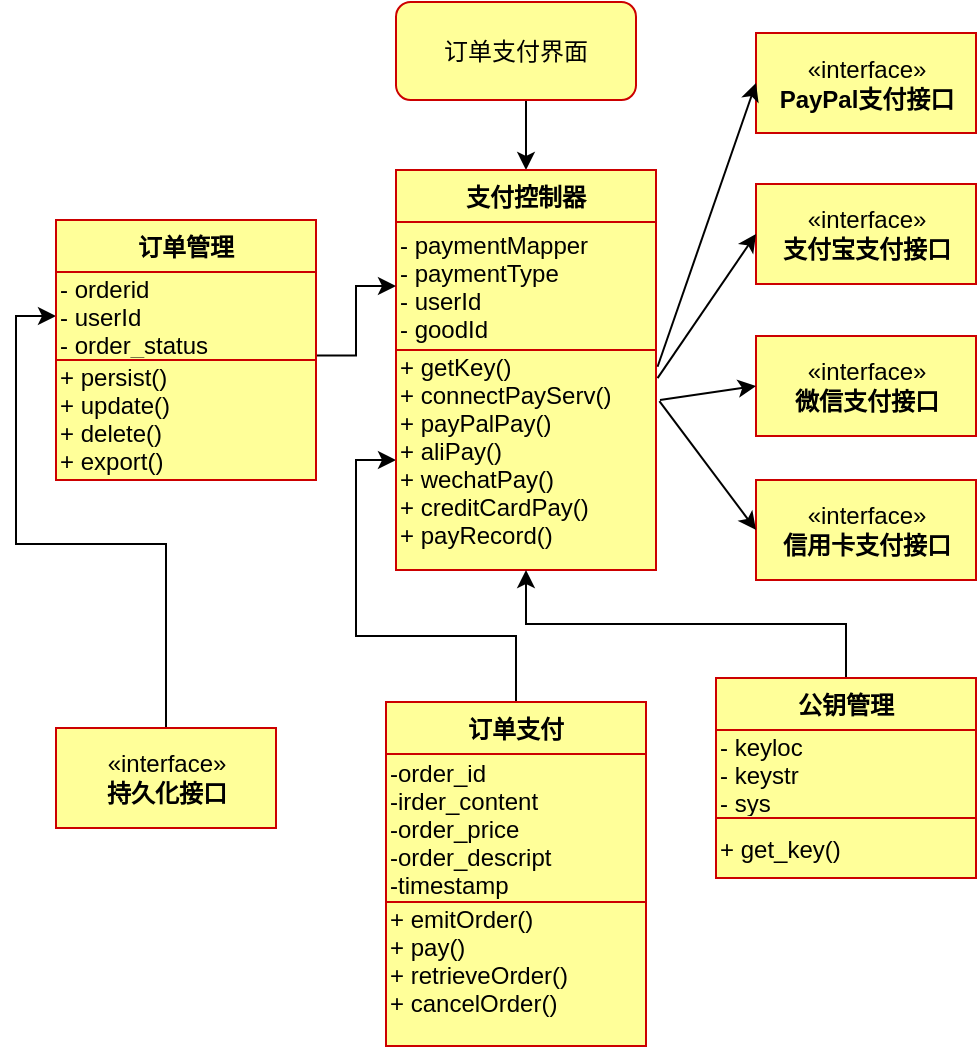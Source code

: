 <mxfile version="11.0.5" type="github"><diagram name="Page-1" id="c4acf3e9-155e-7222-9cf6-157b1a14988f"><mxGraphModel dx="1663" dy="1537" grid="1" gridSize="10" guides="1" tooltips="1" connect="1" arrows="1" fold="1" page="1" pageScale="1" pageWidth="850" pageHeight="1100" background="#ffffff" math="0" shadow="0"><root><mxCell id="0"/><mxCell id="1" parent="0"/><mxCell id="I-PTcZEypuZ6dtIS7MOa-42" style="edgeStyle=orthogonalEdgeStyle;rounded=0;orthogonalLoop=1;jettySize=auto;html=1;exitX=0.5;exitY=1;exitDx=0;exitDy=0;entryX=0.5;entryY=0;entryDx=0;entryDy=0;" edge="1" parent="1" source="fhbrjt48nrRsmiYLzGj1-1" target="I-PTcZEypuZ6dtIS7MOa-10"><mxGeometry relative="1" as="geometry"/></mxCell><mxCell id="fhbrjt48nrRsmiYLzGj1-1" value="订单支付界面" style="rounded=1;whiteSpace=wrap;html=1;fillColor=#FFFF99;strokeColor=#CC0000;strokeWidth=1;" parent="1" vertex="1"><mxGeometry x="50" y="-40" width="120" height="49" as="geometry"/></mxCell><mxCell id="I-PTcZEypuZ6dtIS7MOa-36" value="" style="edgeStyle=orthogonalEdgeStyle;rounded=0;orthogonalLoop=1;jettySize=auto;html=1;" edge="1" parent="1" source="I-PTcZEypuZ6dtIS7MOa-1" target="I-PTcZEypuZ6dtIS7MOa-13"><mxGeometry relative="1" as="geometry"/></mxCell><mxCell id="I-PTcZEypuZ6dtIS7MOa-1" value="订单支付" style="swimlane;fontStyle=1;align=center;verticalAlign=top;childLayout=stackLayout;horizontal=1;startSize=26;horizontalStack=0;resizeParent=1;resizeParentMax=0;resizeLast=0;collapsible=1;marginBottom=0;strokeColor=#CC0000;strokeWidth=1;fillColor=#FFFF99;" vertex="1" parent="1"><mxGeometry x="45" y="310" width="130" height="172" as="geometry"/></mxCell><mxCell id="I-PTcZEypuZ6dtIS7MOa-2" value="-order_id&#10;-irder_content&#10;-order_price&#10;-order_descript&#10;-timestamp" style="text;strokeColor=#CC0000;fillColor=#FFFF99;align=left;verticalAlign=middle;overflow=hidden;rotatable=0;points=[[0,0.5],[1,0.5]];portConstraint=eastwest;strokeWidth=1;" vertex="1" parent="I-PTcZEypuZ6dtIS7MOa-1"><mxGeometry y="26" width="130" height="74" as="geometry"/></mxCell><mxCell id="I-PTcZEypuZ6dtIS7MOa-3" value="" style="line;strokeWidth=1;fillColor=none;align=left;verticalAlign=middle;spacingTop=-1;spacingLeft=3;spacingRight=3;rotatable=0;labelPosition=right;points=[];portConstraint=eastwest;" vertex="1" parent="I-PTcZEypuZ6dtIS7MOa-1"><mxGeometry y="100" width="130" as="geometry"/></mxCell><mxCell id="I-PTcZEypuZ6dtIS7MOa-4" value="+ emitOrder()&#10;+ pay()&#10;+ retrieveOrder()&#10;+ cancelOrder()&#10;&#10;" style="text;strokeColor=#CC0000;fillColor=#FFFF99;align=left;verticalAlign=middle;overflow=hidden;rotatable=0;points=[[0,0.5],[1,0.5]];portConstraint=eastwest;strokeWidth=1;" vertex="1" parent="I-PTcZEypuZ6dtIS7MOa-1"><mxGeometry y="100" width="130" height="72" as="geometry"/></mxCell><mxCell id="I-PTcZEypuZ6dtIS7MOa-5" value="«interface»&lt;br&gt;&lt;b&gt;支付宝支付接口&lt;/b&gt;" style="html=1;strokeColor=#CC0000;strokeWidth=1;fillColor=#FFFF99;" vertex="1" parent="1"><mxGeometry x="230" y="51" width="110" height="50" as="geometry"/></mxCell><mxCell id="I-PTcZEypuZ6dtIS7MOa-10" value="支付控制器" style="swimlane;fontStyle=1;align=center;verticalAlign=top;childLayout=stackLayout;horizontal=1;startSize=26;horizontalStack=0;resizeParent=1;resizeParentMax=0;resizeLast=0;collapsible=1;marginBottom=0;strokeColor=#CC0000;strokeWidth=1;fillColor=#FFFF99;" vertex="1" parent="1"><mxGeometry x="50" y="44" width="130" height="200" as="geometry"/></mxCell><mxCell id="I-PTcZEypuZ6dtIS7MOa-11" value="- paymentMapper&#10;- paymentType&#10;- userId&#10;- goodId" style="text;strokeColor=#CC0000;fillColor=#FFFF99;align=left;verticalAlign=middle;overflow=hidden;rotatable=0;points=[[0,0.5],[1,0.5]];portConstraint=eastwest;strokeWidth=1;" vertex="1" parent="I-PTcZEypuZ6dtIS7MOa-10"><mxGeometry y="26" width="130" height="64" as="geometry"/></mxCell><mxCell id="I-PTcZEypuZ6dtIS7MOa-12" value="" style="line;strokeWidth=1;fillColor=#000000;align=left;verticalAlign=middle;spacingTop=-1;spacingLeft=3;spacingRight=3;rotatable=0;labelPosition=right;points=[];portConstraint=eastwest;strokeColor=#FF3333;" vertex="1" parent="I-PTcZEypuZ6dtIS7MOa-10"><mxGeometry y="90" width="130" as="geometry"/></mxCell><mxCell id="I-PTcZEypuZ6dtIS7MOa-13" value="+ getKey()&#10;+ connectPayServ()&#10;+ payPalPay()&#10;+ aliPay()&#10;+ wechatPay()&#10;+ creditCardPay()&#10;+ payRecord()&#10;&#10;" style="text;strokeColor=#CC0000;fillColor=#FFFF99;align=left;verticalAlign=middle;overflow=hidden;rotatable=0;points=[[0,0.5],[1,0.5]];portConstraint=eastwest;strokeWidth=1;" vertex="1" parent="I-PTcZEypuZ6dtIS7MOa-10"><mxGeometry y="90" width="130" height="110" as="geometry"/></mxCell><mxCell id="I-PTcZEypuZ6dtIS7MOa-23" value="«interface»&lt;br&gt;&lt;b&gt;微信支付接口&lt;/b&gt;" style="html=1;strokeColor=#CC0000;strokeWidth=1;fillColor=#FFFF99;" vertex="1" parent="1"><mxGeometry x="230" y="127" width="110" height="50" as="geometry"/></mxCell><mxCell id="I-PTcZEypuZ6dtIS7MOa-24" value="«interface»&lt;br&gt;&lt;b&gt;信用卡支付接口&lt;/b&gt;" style="html=1;strokeColor=#CC0000;strokeWidth=1;fillColor=#FFFF99;" vertex="1" parent="1"><mxGeometry x="230" y="199" width="110" height="50" as="geometry"/></mxCell><mxCell id="I-PTcZEypuZ6dtIS7MOa-25" value="«interface»&lt;br&gt;&lt;b&gt;PayPal支付接口&lt;/b&gt;" style="html=1;strokeColor=#CC0000;strokeWidth=1;fillColor=#FFFF99;" vertex="1" parent="1"><mxGeometry x="230" y="-24.5" width="110" height="50" as="geometry"/></mxCell><mxCell id="I-PTcZEypuZ6dtIS7MOa-38" value="" style="edgeStyle=orthogonalEdgeStyle;rounded=0;orthogonalLoop=1;jettySize=auto;html=1;entryX=0;entryY=0.5;entryDx=0;entryDy=0;" edge="1" parent="1" source="I-PTcZEypuZ6dtIS7MOa-30" target="I-PTcZEypuZ6dtIS7MOa-49"><mxGeometry relative="1" as="geometry"><mxPoint x="-120" y="185.286" as="targetPoint"/></mxGeometry></mxCell><mxCell id="I-PTcZEypuZ6dtIS7MOa-30" value="«interface»&lt;br&gt;&lt;b&gt;持久化接口&lt;/b&gt;" style="html=1;strokeColor=#CC0000;strokeWidth=1;fillColor=#FFFF99;" vertex="1" parent="1"><mxGeometry x="-120" y="323" width="110" height="50" as="geometry"/></mxCell><mxCell id="I-PTcZEypuZ6dtIS7MOa-31" value="" style="endArrow=classic;html=1;entryX=0;entryY=0.5;entryDx=0;entryDy=0;exitX=1.006;exitY=0.076;exitDx=0;exitDy=0;exitPerimeter=0;" edge="1" parent="1" source="I-PTcZEypuZ6dtIS7MOa-13" target="I-PTcZEypuZ6dtIS7MOa-25"><mxGeometry width="50" height="50" relative="1" as="geometry"><mxPoint x="680" y="110" as="sourcePoint"/><mxPoint x="730" y="60" as="targetPoint"/></mxGeometry></mxCell><mxCell id="I-PTcZEypuZ6dtIS7MOa-32" value="" style="endArrow=classic;html=1;entryX=0;entryY=0.5;entryDx=0;entryDy=0;exitX=1.006;exitY=0.128;exitDx=0;exitDy=0;exitPerimeter=0;" edge="1" parent="1" source="I-PTcZEypuZ6dtIS7MOa-13" target="I-PTcZEypuZ6dtIS7MOa-5"><mxGeometry width="50" height="50" relative="1" as="geometry"><mxPoint x="190.78" y="160.512" as="sourcePoint"/><mxPoint x="240" y="10.5" as="targetPoint"/></mxGeometry></mxCell><mxCell id="I-PTcZEypuZ6dtIS7MOa-33" value="" style="endArrow=classic;html=1;entryX=0;entryY=0.5;entryDx=0;entryDy=0;" edge="1" parent="1" target="I-PTcZEypuZ6dtIS7MOa-23"><mxGeometry width="50" height="50" relative="1" as="geometry"><mxPoint x="182" y="159" as="sourcePoint"/><mxPoint x="250" y="20.5" as="targetPoint"/></mxGeometry></mxCell><mxCell id="I-PTcZEypuZ6dtIS7MOa-34" value="" style="endArrow=classic;html=1;exitX=1.013;exitY=0.232;exitDx=0;exitDy=0;exitPerimeter=0;entryX=0;entryY=0.5;entryDx=0;entryDy=0;" edge="1" parent="1" source="I-PTcZEypuZ6dtIS7MOa-13" target="I-PTcZEypuZ6dtIS7MOa-24"><mxGeometry width="50" height="50" relative="1" as="geometry"><mxPoint x="210.78" y="180.512" as="sourcePoint"/><mxPoint x="260" y="30.5" as="targetPoint"/></mxGeometry></mxCell><mxCell id="I-PTcZEypuZ6dtIS7MOa-39" value="" style="edgeStyle=orthogonalEdgeStyle;rounded=0;orthogonalLoop=1;jettySize=auto;html=1;exitX=1.001;exitY=-0.038;exitDx=0;exitDy=0;exitPerimeter=0;" edge="1" parent="1" source="I-PTcZEypuZ6dtIS7MOa-51" target="I-PTcZEypuZ6dtIS7MOa-11"><mxGeometry relative="1" as="geometry"><mxPoint x="10" y="133.286" as="sourcePoint"/></mxGeometry></mxCell><mxCell id="I-PTcZEypuZ6dtIS7MOa-47" style="edgeStyle=orthogonalEdgeStyle;rounded=0;orthogonalLoop=1;jettySize=auto;html=1;exitX=0.5;exitY=0;exitDx=0;exitDy=0;entryX=0.5;entryY=1;entryDx=0;entryDy=0;" edge="1" parent="1" source="I-PTcZEypuZ6dtIS7MOa-43" target="I-PTcZEypuZ6dtIS7MOa-10"><mxGeometry relative="1" as="geometry"/></mxCell><mxCell id="I-PTcZEypuZ6dtIS7MOa-43" value="公钥管理" style="swimlane;fontStyle=1;align=center;verticalAlign=top;childLayout=stackLayout;horizontal=1;startSize=26;horizontalStack=0;resizeParent=1;resizeParentMax=0;resizeLast=0;collapsible=1;marginBottom=0;strokeColor=#CC0000;strokeWidth=1;fillColor=#FFFF99;" vertex="1" parent="1"><mxGeometry x="210" y="298" width="130" height="100" as="geometry"/></mxCell><mxCell id="I-PTcZEypuZ6dtIS7MOa-44" value="- keyloc&#10;- keystr&#10;- sys&#10;" style="text;strokeColor=#CC0000;fillColor=#FFFF99;align=left;verticalAlign=middle;overflow=hidden;rotatable=0;points=[[0,0.5],[1,0.5]];portConstraint=eastwest;strokeWidth=1;" vertex="1" parent="I-PTcZEypuZ6dtIS7MOa-43"><mxGeometry y="26" width="130" height="44" as="geometry"/></mxCell><mxCell id="I-PTcZEypuZ6dtIS7MOa-45" value="" style="line;strokeWidth=1;fillColor=none;align=left;verticalAlign=middle;spacingTop=-1;spacingLeft=3;spacingRight=3;rotatable=0;labelPosition=right;points=[];portConstraint=eastwest;" vertex="1" parent="I-PTcZEypuZ6dtIS7MOa-43"><mxGeometry y="70" width="130" as="geometry"/></mxCell><mxCell id="I-PTcZEypuZ6dtIS7MOa-46" value="+ get_key()" style="text;strokeColor=#CC0000;fillColor=#FFFF99;align=left;verticalAlign=middle;overflow=hidden;rotatable=0;points=[[0,0.5],[1,0.5]];portConstraint=eastwest;strokeWidth=1;" vertex="1" parent="I-PTcZEypuZ6dtIS7MOa-43"><mxGeometry y="70" width="130" height="30" as="geometry"/></mxCell><mxCell id="I-PTcZEypuZ6dtIS7MOa-48" value="订单管理" style="swimlane;fontStyle=1;align=center;verticalAlign=top;childLayout=stackLayout;horizontal=1;startSize=26;horizontalStack=0;resizeParent=1;resizeParentMax=0;resizeLast=0;collapsible=1;marginBottom=0;strokeColor=#CC0000;strokeWidth=1;fillColor=#FFFF99;" vertex="1" parent="1"><mxGeometry x="-120" y="69" width="130" height="130" as="geometry"/></mxCell><mxCell id="I-PTcZEypuZ6dtIS7MOa-49" value="- orderid&#10;- userId&#10;- order_status&#10;" style="text;strokeColor=#CC0000;fillColor=#FFFF99;align=left;verticalAlign=middle;overflow=hidden;rotatable=0;points=[[0,0.5],[1,0.5]];portConstraint=eastwest;strokeWidth=1;" vertex="1" parent="I-PTcZEypuZ6dtIS7MOa-48"><mxGeometry y="26" width="130" height="44" as="geometry"/></mxCell><mxCell id="I-PTcZEypuZ6dtIS7MOa-50" value="" style="line;strokeWidth=1;fillColor=none;align=left;verticalAlign=middle;spacingTop=-1;spacingLeft=3;spacingRight=3;rotatable=0;labelPosition=right;points=[];portConstraint=eastwest;" vertex="1" parent="I-PTcZEypuZ6dtIS7MOa-48"><mxGeometry y="70" width="130" as="geometry"/></mxCell><mxCell id="I-PTcZEypuZ6dtIS7MOa-51" value="+ persist()&#10;+ update()&#10;+ delete()&#10;+ export()&#10;&#10;" style="text;strokeColor=#CC0000;fillColor=#FFFF99;align=left;verticalAlign=middle;overflow=hidden;rotatable=0;points=[[0,0.5],[1,0.5]];portConstraint=eastwest;strokeWidth=1;" vertex="1" parent="I-PTcZEypuZ6dtIS7MOa-48"><mxGeometry y="70" width="130" height="60" as="geometry"/></mxCell></root></mxGraphModel></diagram></mxfile>